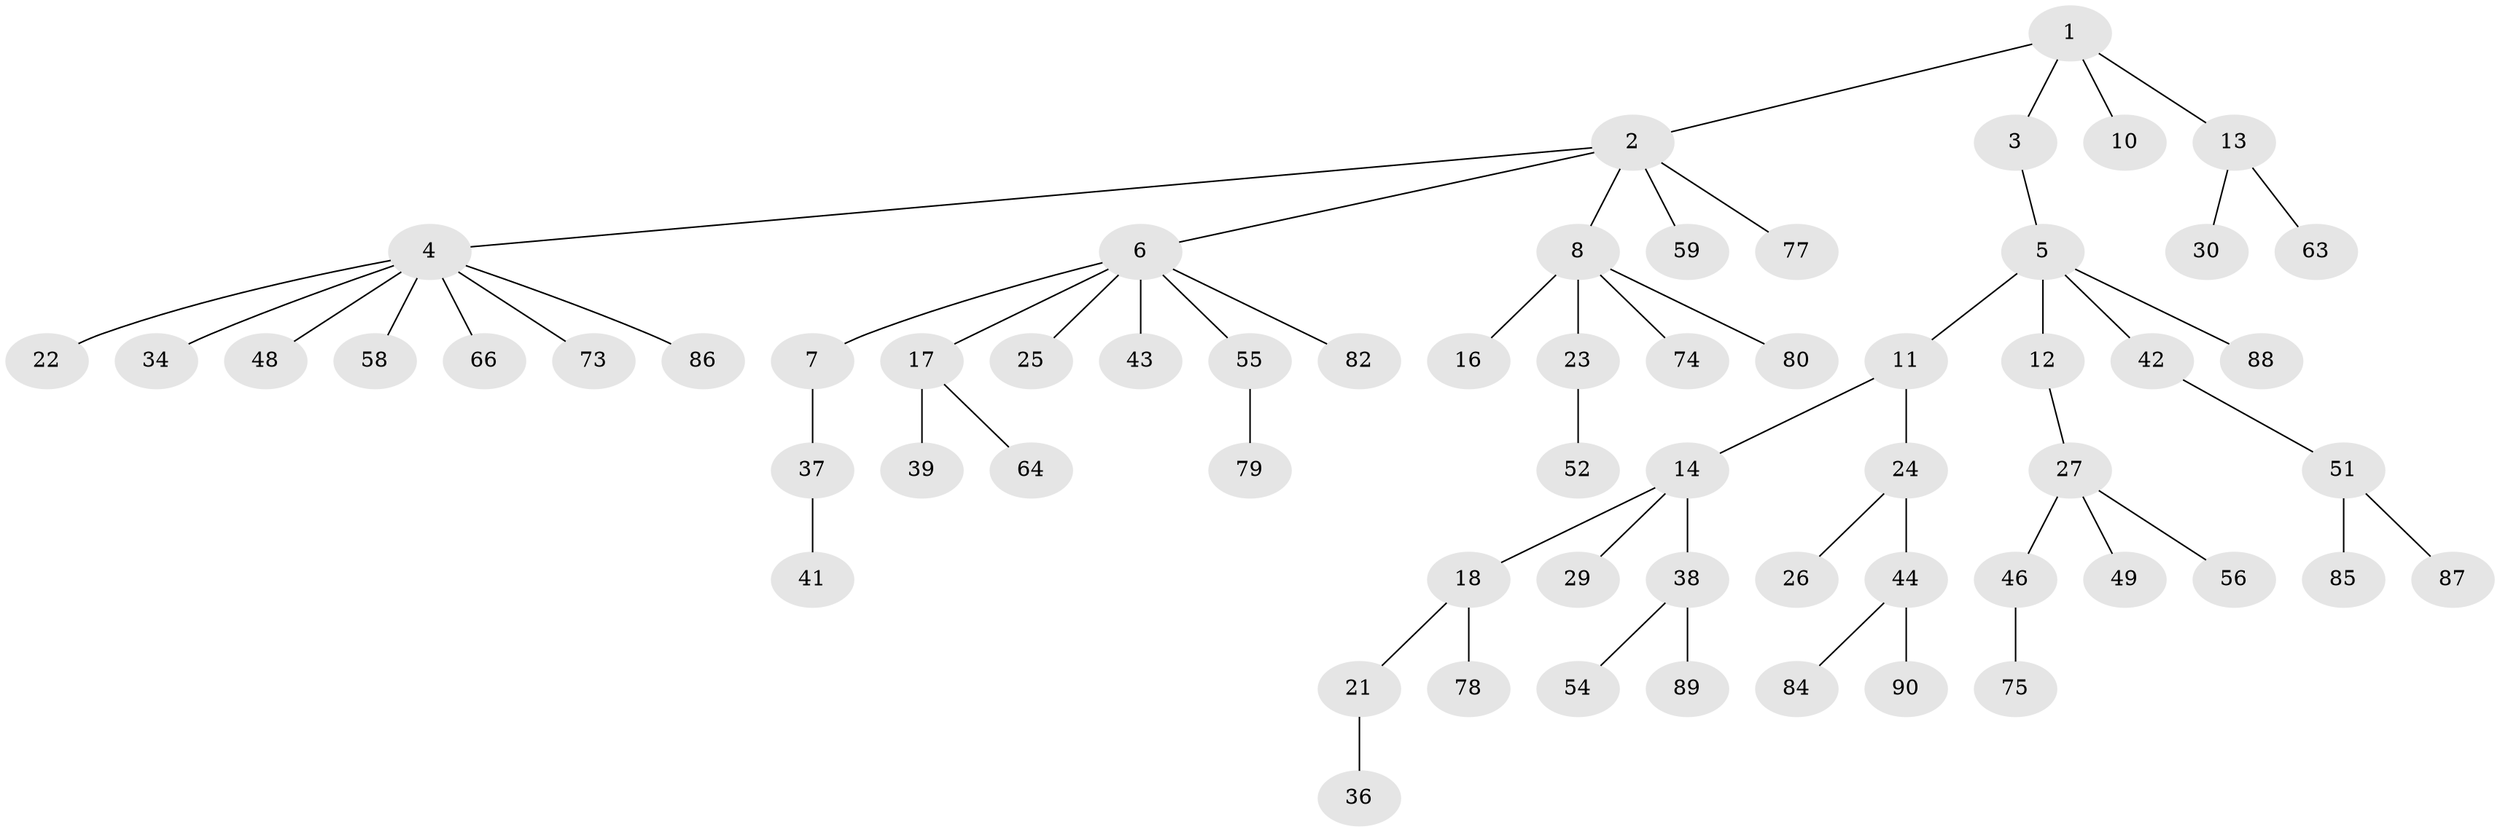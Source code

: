 // Generated by graph-tools (version 1.1) at 2025/52/02/27/25 19:52:11]
// undirected, 62 vertices, 61 edges
graph export_dot {
graph [start="1"]
  node [color=gray90,style=filled];
  1 [super="+28"];
  2 [super="+32"];
  3;
  4 [super="+20"];
  5 [super="+9"];
  6 [super="+15"];
  7;
  8 [super="+70"];
  10;
  11;
  12 [super="+91"];
  13;
  14 [super="+31"];
  16;
  17 [super="+47"];
  18 [super="+19"];
  21 [super="+35"];
  22 [super="+68"];
  23 [super="+40"];
  24 [super="+61"];
  25;
  26 [super="+45"];
  27 [super="+33"];
  29 [super="+62"];
  30;
  34 [super="+50"];
  36;
  37 [super="+76"];
  38 [super="+69"];
  39;
  41;
  42;
  43 [super="+60"];
  44 [super="+53"];
  46;
  48 [super="+83"];
  49;
  51 [super="+67"];
  52 [super="+72"];
  54;
  55 [super="+57"];
  56 [super="+71"];
  58 [super="+65"];
  59;
  63;
  64;
  66;
  73;
  74;
  75;
  77 [super="+81"];
  78;
  79;
  80;
  82;
  84;
  85;
  86;
  87;
  88;
  89;
  90;
  1 -- 2;
  1 -- 3;
  1 -- 10;
  1 -- 13;
  2 -- 4;
  2 -- 6;
  2 -- 8;
  2 -- 59;
  2 -- 77;
  3 -- 5;
  4 -- 34;
  4 -- 48;
  4 -- 86;
  4 -- 66;
  4 -- 22;
  4 -- 73;
  4 -- 58;
  5 -- 42;
  5 -- 88;
  5 -- 11;
  5 -- 12;
  6 -- 7;
  6 -- 55;
  6 -- 82;
  6 -- 17;
  6 -- 43;
  6 -- 25;
  7 -- 37;
  8 -- 16;
  8 -- 23;
  8 -- 74;
  8 -- 80;
  11 -- 14;
  11 -- 24;
  12 -- 27;
  13 -- 30;
  13 -- 63;
  14 -- 18;
  14 -- 29;
  14 -- 38;
  17 -- 39;
  17 -- 64;
  18 -- 21;
  18 -- 78;
  21 -- 36;
  23 -- 52;
  24 -- 26;
  24 -- 44;
  27 -- 46;
  27 -- 49;
  27 -- 56;
  37 -- 41;
  38 -- 54;
  38 -- 89;
  42 -- 51;
  44 -- 90;
  44 -- 84;
  46 -- 75;
  51 -- 87;
  51 -- 85;
  55 -- 79;
}
